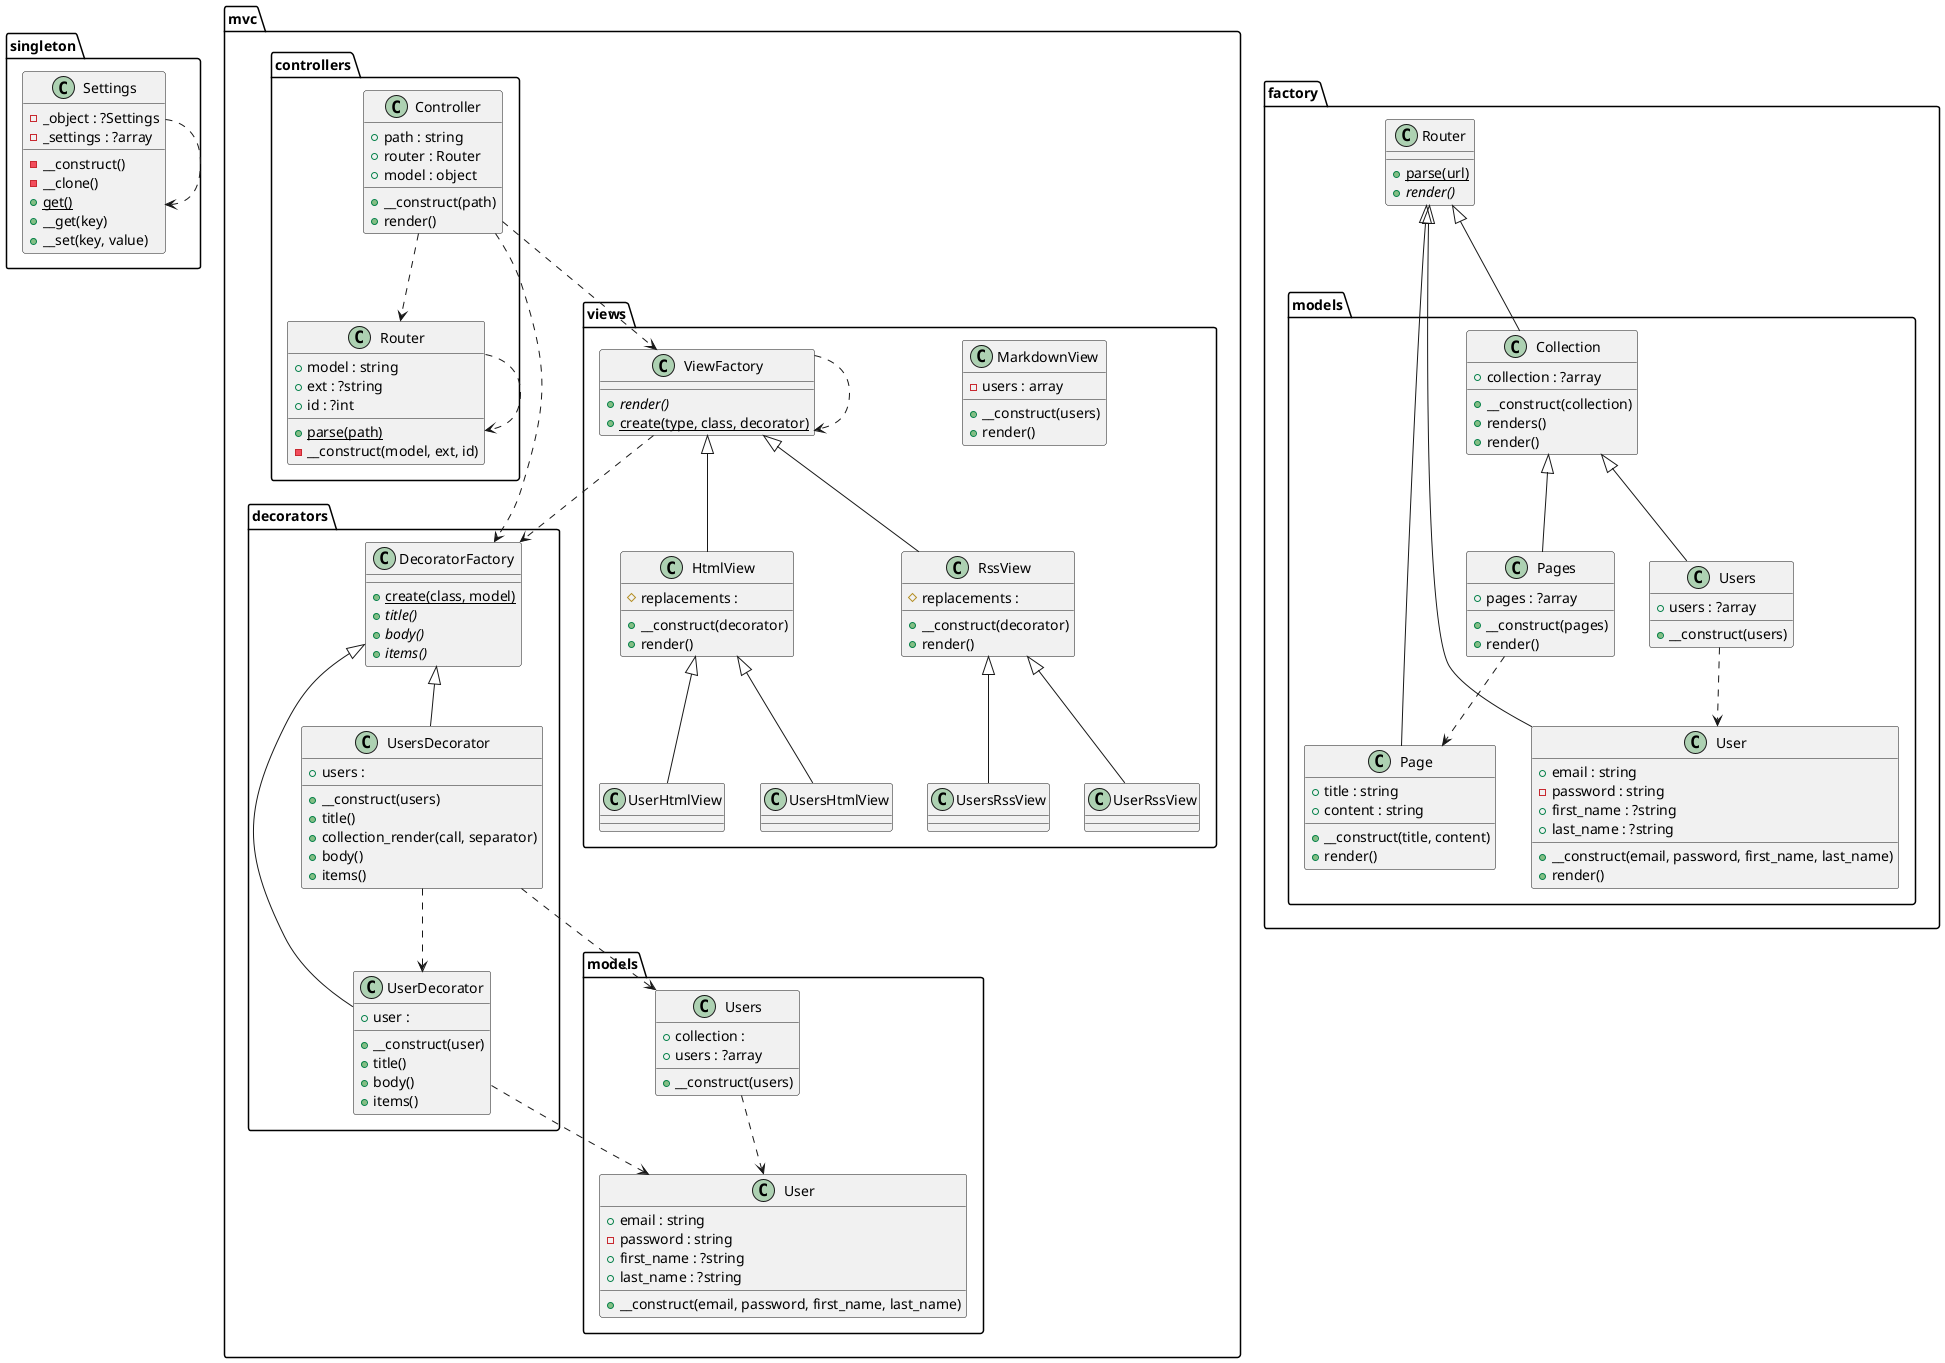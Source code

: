 @startuml class-diagram
  package singleton as singleton {
    class "Settings" as singleton_Settings {
      -_object : ?Settings
      -_settings : ?array
      -__construct()
      -__clone()
      {static} +get()
      +__get(key)
      +__set(key, value)
    }
  }
  package mvc as mvc {
    package decorators as mvc.decorators {
      class "UserDecorator" as mvc_decorators_UserDecorator {
        +user : 
        +__construct(user)
        +title()
        +body()
        +items()
      }
      class "DecoratorFactory" as mvc_decorators_DecoratorFactory {
        {static} +create(class, model)
        {abstract} +title()
        {abstract} +body()
        {abstract} +items()
      }
      class "UsersDecorator" as mvc_decorators_UsersDecorator {
        +users : 
        +__construct(users)
        +title()
        +collection_render(call, separator)
        +body()
        +items()
      }
    }
    package views as mvc.views {
      class "HtmlView" as mvc_views_HtmlView {
        #replacements : 
        +__construct(decorator)
        +render()
      }
      class "RssView" as mvc_views_RssView {
        #replacements : 
        +__construct(decorator)
        +render()
      }
      class "MarkdownView" as mvc_views_MarkdownView {
        -users : array
        +__construct(users)
        +render()
      }
      class "UserHtmlView" as mvc_views_UserHtmlView {
      }
      class "UsersHtmlView" as mvc_views_UsersHtmlView {
      }
      class "UsersRssView" as mvc_views_UsersRssView {
      }
      class "UserRssView" as mvc_views_UserRssView {
      }
      class "ViewFactory" as mvc_views_ViewFactory {
        {abstract} +render()
        {static} +create(type, class, decorator)
      }
    }
    package controllers as mvc.controllers {
      class "Router" as mvc_controllers_Router {
        +model : string
        +ext : ?string
        +id : ?int
        {static} +parse(path)
        -__construct(model, ext, id)
      }
      class "Controller" as mvc_controllers_Controller {
        +path : string
        +router : Router
        +model : object
        +__construct(path)
        +render()
      }
    }
    package models as mvc.models {
      class "User" as mvc_models_User {
        +email : string
        -password : string
        +first_name : ?string
        +last_name : ?string
        +__construct(email, password, first_name, last_name)
      }
      class "Users" as mvc_models_Users {
        +collection : 
        +users : ?array
        +__construct(users)
      }
    }
  }
  package factory as factory {
    class "Router" as factory_Router {
      {static} +parse(url)
      {abstract} +render()
    }
    package models as factory.models {
      class "Pages" as factory_models_Pages {
        +pages : ?array
        +__construct(pages)
        +render()
      }
      class "Page" as factory_models_Page {
        +title : string
        +content : string
        +__construct(title, content)
        +render()
      }
      class "User" as factory_models_User {
        +email : string
        -password : string
        +first_name : ?string
        +last_name : ?string
        +__construct(email, password, first_name, last_name)
        +render()
      }
      class "Users" as factory_models_Users {
        +users : ?array
        +__construct(users)
      }
      class "Collection" as factory_models_Collection {
        +collection : ?array
        +__construct(collection)
        +renders()
        +render()
      }
    }
  }
  factory_Router <|-- factory_models_Collection
  factory_Router <|-- factory_models_Page
  factory_Router <|-- factory_models_User
  factory_models_Collection <|-- factory_models_Pages
  factory_models_Collection <|-- factory_models_Users
  factory_models_Pages ..> factory_models_Page
  factory_models_Users ..> factory_models_User
  mvc_controllers_Controller ..> mvc_controllers_Router
  mvc_controllers_Controller ..> mvc_decorators_DecoratorFactory
  mvc_controllers_Controller ..> mvc_views_ViewFactory
  mvc_controllers_Router ..> mvc_controllers_Router
  mvc_decorators_DecoratorFactory <|-- mvc_decorators_UserDecorator
  mvc_decorators_DecoratorFactory <|-- mvc_decorators_UsersDecorator
  mvc_decorators_UserDecorator ..> mvc_models_User
  mvc_decorators_UsersDecorator ..> mvc_decorators_UserDecorator
  mvc_decorators_UsersDecorator ..> mvc_models_Users
  mvc_models_Users ..> mvc_models_User
  mvc_views_HtmlView <|-- mvc_views_UserHtmlView
  mvc_views_HtmlView <|-- mvc_views_UsersHtmlView
  mvc_views_RssView <|-- mvc_views_UserRssView
  mvc_views_RssView <|-- mvc_views_UsersRssView
  mvc_views_ViewFactory ..> mvc_decorators_DecoratorFactory
  mvc_views_ViewFactory ..> mvc_views_ViewFactory
  mvc_views_ViewFactory <|-- mvc_views_HtmlView
  mvc_views_ViewFactory <|-- mvc_views_RssView
  singleton_Settings ..> singleton_Settings
@enduml